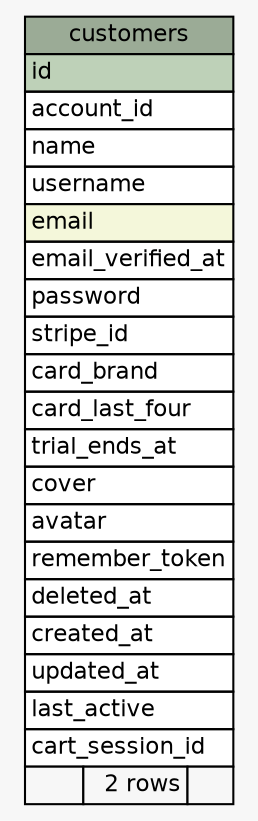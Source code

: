 // dot 2.40.1 on Linux 5.0.0-23-generic
// SchemaSpy rev 590
digraph "customers" {
  graph [
    rankdir="RL"
    bgcolor="#f7f7f7"
    nodesep="0.18"
    ranksep="0.46"
    fontname="Helvetica"
    fontsize="11"
  ];
  node [
    fontname="Helvetica"
    fontsize="11"
    shape="plaintext"
  ];
  edge [
    arrowsize="0.8"
  ];
  "customers" [
    label=<
    <TABLE BORDER="0" CELLBORDER="1" CELLSPACING="0" BGCOLOR="#ffffff">
      <TR><TD COLSPAN="3" BGCOLOR="#9bab96" ALIGN="CENTER">customers</TD></TR>
      <TR><TD PORT="id" COLSPAN="3" BGCOLOR="#bed1b8" ALIGN="LEFT">id</TD></TR>
      <TR><TD PORT="account_id" COLSPAN="3" ALIGN="LEFT">account_id</TD></TR>
      <TR><TD PORT="name" COLSPAN="3" ALIGN="LEFT">name</TD></TR>
      <TR><TD PORT="username" COLSPAN="3" ALIGN="LEFT">username</TD></TR>
      <TR><TD PORT="email" COLSPAN="3" BGCOLOR="#f4f7da" ALIGN="LEFT">email</TD></TR>
      <TR><TD PORT="email_verified_at" COLSPAN="3" ALIGN="LEFT">email_verified_at</TD></TR>
      <TR><TD PORT="password" COLSPAN="3" ALIGN="LEFT">password</TD></TR>
      <TR><TD PORT="stripe_id" COLSPAN="3" ALIGN="LEFT">stripe_id</TD></TR>
      <TR><TD PORT="card_brand" COLSPAN="3" ALIGN="LEFT">card_brand</TD></TR>
      <TR><TD PORT="card_last_four" COLSPAN="3" ALIGN="LEFT">card_last_four</TD></TR>
      <TR><TD PORT="trial_ends_at" COLSPAN="3" ALIGN="LEFT">trial_ends_at</TD></TR>
      <TR><TD PORT="cover" COLSPAN="3" ALIGN="LEFT">cover</TD></TR>
      <TR><TD PORT="avatar" COLSPAN="3" ALIGN="LEFT">avatar</TD></TR>
      <TR><TD PORT="remember_token" COLSPAN="3" ALIGN="LEFT">remember_token</TD></TR>
      <TR><TD PORT="deleted_at" COLSPAN="3" ALIGN="LEFT">deleted_at</TD></TR>
      <TR><TD PORT="created_at" COLSPAN="3" ALIGN="LEFT">created_at</TD></TR>
      <TR><TD PORT="updated_at" COLSPAN="3" ALIGN="LEFT">updated_at</TD></TR>
      <TR><TD PORT="last_active" COLSPAN="3" ALIGN="LEFT">last_active</TD></TR>
      <TR><TD PORT="cart_session_id" COLSPAN="3" ALIGN="LEFT">cart_session_id</TD></TR>
      <TR><TD ALIGN="LEFT" BGCOLOR="#f7f7f7">  </TD><TD ALIGN="RIGHT" BGCOLOR="#f7f7f7">2 rows</TD><TD ALIGN="RIGHT" BGCOLOR="#f7f7f7">  </TD></TR>
    </TABLE>>
    URL="tables/customers.html"
    tooltip="customers"
  ];
}
